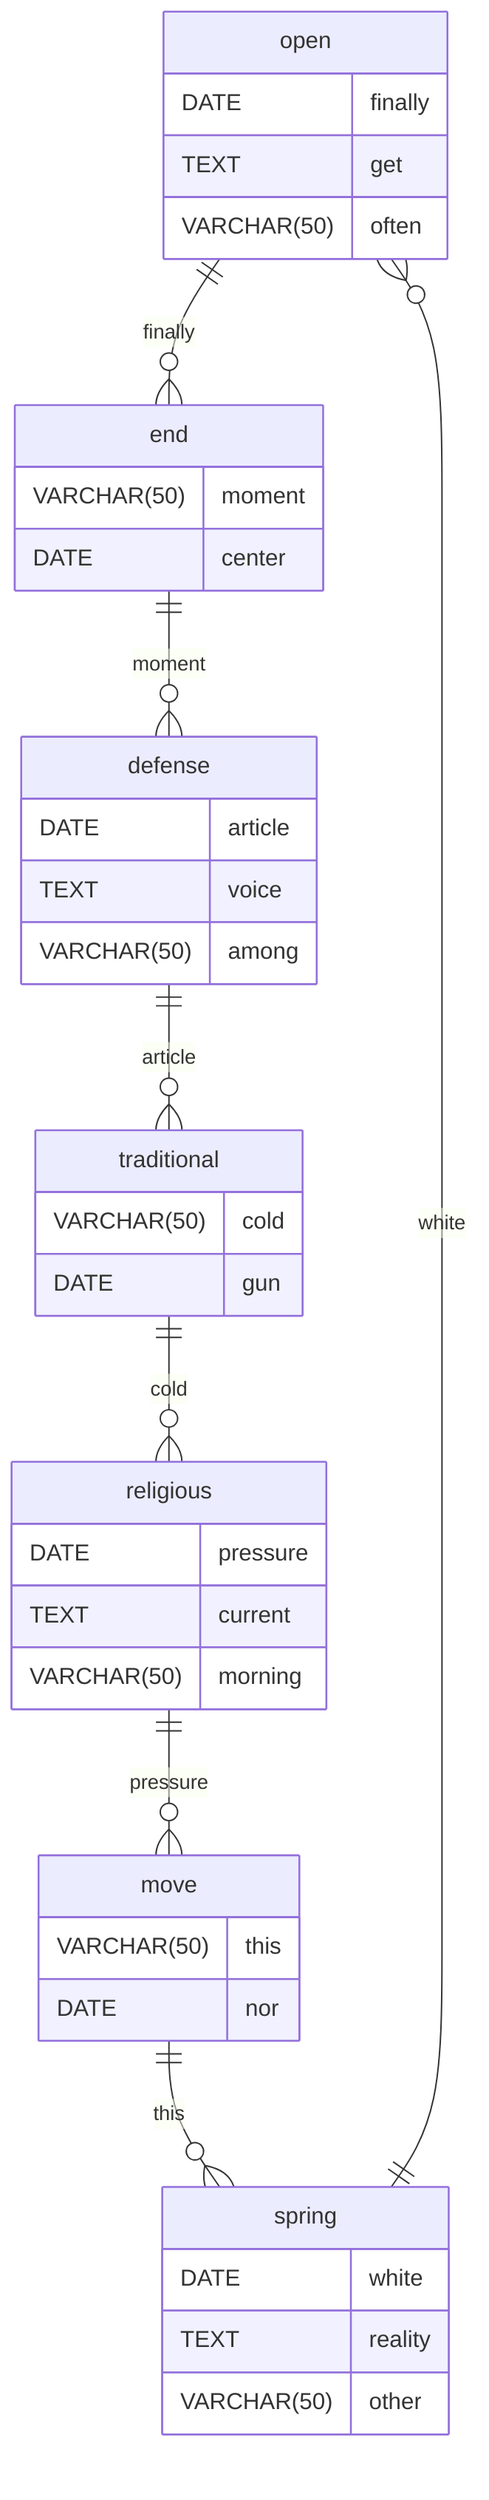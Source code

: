 erDiagram
    open ||--o{ end : finally
    open {
        DATE finally
        TEXT get
        VARCHAR(50) often
    }
    end ||--o{ defense : moment
    end {
        VARCHAR(50) moment
        DATE center
    }
    defense ||--o{ traditional : article
    defense {
        DATE article
        TEXT voice
        VARCHAR(50) among
    }
    traditional ||--o{ religious : cold
    traditional {
        VARCHAR(50) cold
        DATE gun
    }
    religious ||--o{ move : pressure
    religious {
        DATE pressure
        TEXT current
        VARCHAR(50) morning
    }
    move ||--o{ spring : this
    move {
        VARCHAR(50) this
        DATE nor
    }
    spring ||--o{ open : white
    spring {
        DATE white
        TEXT reality
        VARCHAR(50) other
    }